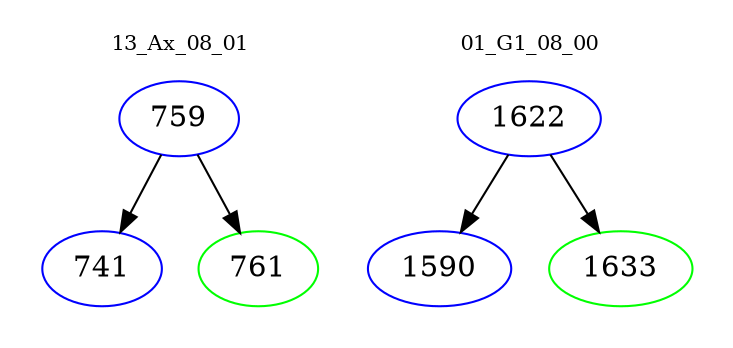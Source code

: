 digraph{
subgraph cluster_0 {
color = white
label = "13_Ax_08_01";
fontsize=10;
T0_759 [label="759", color="blue"]
T0_759 -> T0_741 [color="black"]
T0_741 [label="741", color="blue"]
T0_759 -> T0_761 [color="black"]
T0_761 [label="761", color="green"]
}
subgraph cluster_1 {
color = white
label = "01_G1_08_00";
fontsize=10;
T1_1622 [label="1622", color="blue"]
T1_1622 -> T1_1590 [color="black"]
T1_1590 [label="1590", color="blue"]
T1_1622 -> T1_1633 [color="black"]
T1_1633 [label="1633", color="green"]
}
}

